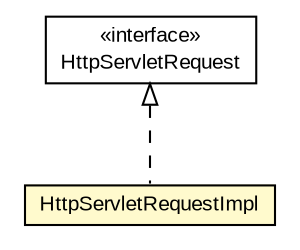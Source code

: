 #!/usr/local/bin/dot
#
# Class diagram 
# Generated by UMLGraph version R5_6-24-gf6e263 (http://www.umlgraph.org/)
#

digraph G {
	edge [fontname="arial",fontsize=10,labelfontname="arial",labelfontsize=10];
	node [fontname="arial",fontsize=10,shape=plaintext];
	nodesep=0.25;
	ranksep=0.5;
	// org.miloss.fgsms.presentation.HttpServletRequestImpl
	c1619 [label=<<table title="org.miloss.fgsms.presentation.HttpServletRequestImpl" border="0" cellborder="1" cellspacing="0" cellpadding="2" port="p" bgcolor="lemonChiffon" href="./HttpServletRequestImpl.html">
		<tr><td><table border="0" cellspacing="0" cellpadding="1">
<tr><td align="center" balign="center"> HttpServletRequestImpl </td></tr>
		</table></td></tr>
		</table>>, URL="./HttpServletRequestImpl.html", fontname="arial", fontcolor="black", fontsize=10.0];
	//org.miloss.fgsms.presentation.HttpServletRequestImpl implements javax.servlet.http.HttpServletRequest
	c1624:p -> c1619:p [dir=back,arrowtail=empty,style=dashed];
	// javax.servlet.http.HttpServletRequest
	c1624 [label=<<table title="javax.servlet.http.HttpServletRequest" border="0" cellborder="1" cellspacing="0" cellpadding="2" port="p" href="http://java.sun.com/j2se/1.4.2/docs/api/javax/servlet/http/HttpServletRequest.html">
		<tr><td><table border="0" cellspacing="0" cellpadding="1">
<tr><td align="center" balign="center"> &#171;interface&#187; </td></tr>
<tr><td align="center" balign="center"> HttpServletRequest </td></tr>
		</table></td></tr>
		</table>>, URL="http://java.sun.com/j2se/1.4.2/docs/api/javax/servlet/http/HttpServletRequest.html", fontname="arial", fontcolor="black", fontsize=10.0];
}

